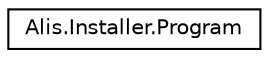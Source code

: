 digraph "Graphical Class Hierarchy"
{
 // LATEX_PDF_SIZE
  edge [fontname="Helvetica",fontsize="10",labelfontname="Helvetica",labelfontsize="10"];
  node [fontname="Helvetica",fontsize="10",shape=record];
  rankdir="LR";
  Node0 [label="Alis.Installer.Program",height=0.2,width=0.4,color="black", fillcolor="white", style="filled",URL="$class_alis_1_1_installer_1_1_program.html",tooltip="The program class"];
}

